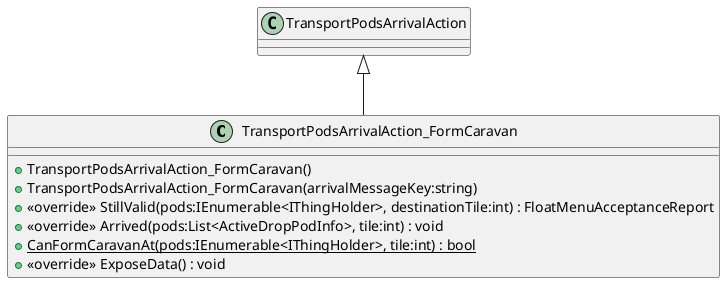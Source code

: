 @startuml
class TransportPodsArrivalAction_FormCaravan {
    + TransportPodsArrivalAction_FormCaravan()
    + TransportPodsArrivalAction_FormCaravan(arrivalMessageKey:string)
    + <<override>> StillValid(pods:IEnumerable<IThingHolder>, destinationTile:int) : FloatMenuAcceptanceReport
    + <<override>> Arrived(pods:List<ActiveDropPodInfo>, tile:int) : void
    + {static} CanFormCaravanAt(pods:IEnumerable<IThingHolder>, tile:int) : bool
    + <<override>> ExposeData() : void
}
TransportPodsArrivalAction <|-- TransportPodsArrivalAction_FormCaravan
@enduml
